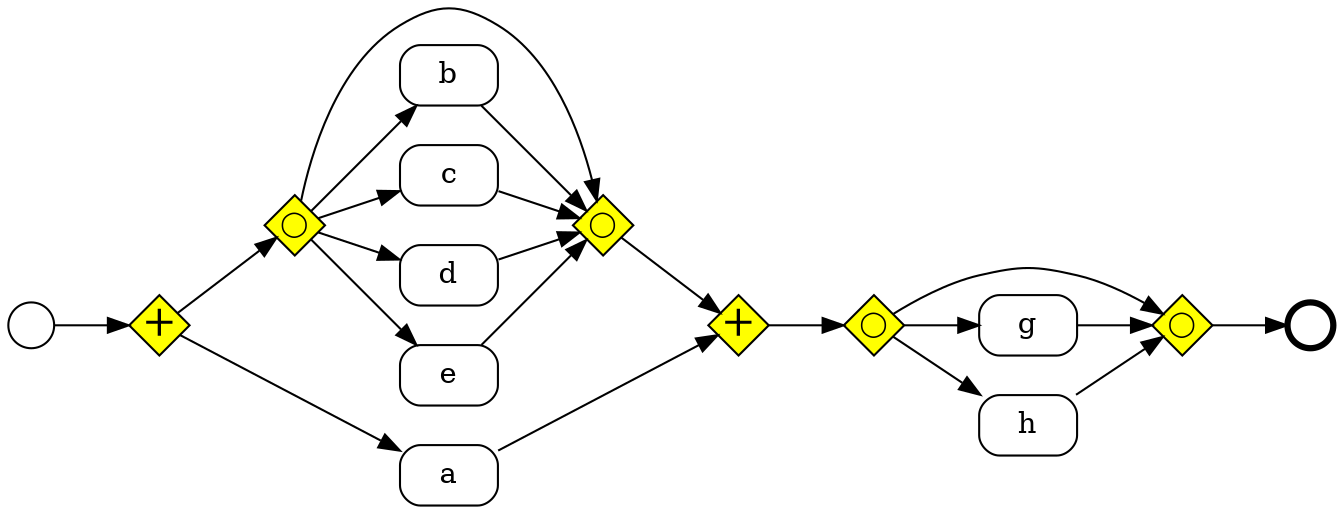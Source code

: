 digraph G {
  rankdir=LR;

  subgraph place {
    node [shape=circle,fixedsize=true,label="",height=.3,width=.3];
    in;
    out[penwidth=3];
  }
  subgraph xorgate {
    node [shape=diamond,fixedsize=true,width=.4,height=.4,label=<&#x2715;>,fontsize=12,style=filled,fillcolor=yellow]

  }
  subgraph andgate {
    node [shape=diamond,fixedsize=true,width=.4,height=.4 label=<&#43;>,fontsize=20,style=filled,fillcolor=yellow]
    a1; a2;
  }
  subgraph optgate {
    node [shape=diamond,fixedsize=true,width=.4,height=.4,label=<&#9711;>,fontsize=12,style=filled,fillcolor=yellow]
    o1; o2; o3; o4;
  }
  subgraph transitions {
    node [shape=Mrecord,height=0.4,width=.65];
    a; b; c; d; e; g; h;
  }
  subgraph skip {
    node [shape=rect,label="",height=0.4,width=.4,style=filled,fillcolor=black];
  }

  # align horizontally
  {edge [weight=1]; a;b;c;d;e}

  in->a1;
  a1->o1;
  o1->d->o2;
  o1->b->o2;
  o1->c->o2;
  o1->e->o2;
  o1->o2;
  a1->a->a2;
  o2->a2;
  a2->o3;
  o3->g->o4;
  o3->h->o4;
  o3->o4;
  o4->out;
  # align vertically
  {rank=same; b;c;d;a}
}